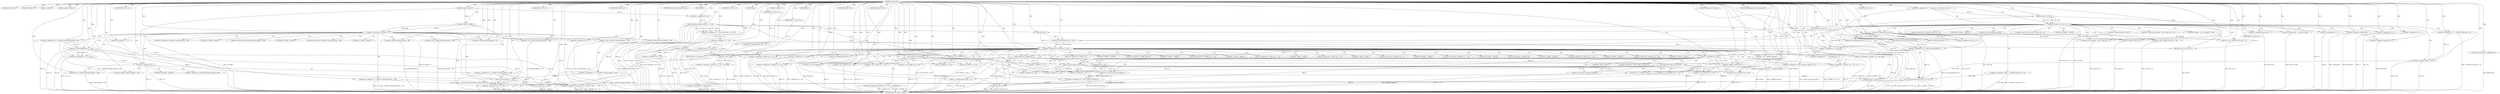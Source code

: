 digraph cache_insert {  
"1000119" [label = "(METHOD,cache_insert)" ]
"1000473" [label = "(METHOD_RETURN,__int64 __fastcall)" ]
"1000120" [label = "(PARAM,const char *a1)" ]
"1000121" [label = "(PARAM,_DWORD *a2)" ]
"1000122" [label = "(PARAM,__int64 a3)" ]
"1000123" [label = "(PARAM,unsigned __int64 a4)" ]
"1000124" [label = "(PARAM,unsigned __int16 a5)" ]
"1000144" [label = "(<operator>.assignment,v8 = a5)" ]
"1000148" [label = "(<operator>.notEquals,(a5 & 0x980) != 0)" ]
"1000149" [label = "(<operator>.and,a5 & 0x980)" ]
"1000154" [label = "(<operator>.assignment,v14 = *(_QWORD *)(dnsmasq_daemon + 456))" ]
"1000157" [label = "(<operator>.cast,(_QWORD *)(dnsmasq_daemon + 456))" ]
"1000159" [label = "(<operator>.addition,dnsmasq_daemon + 456)" ]
"1000163" [label = "(IDENTIFIER,v14,if ( v14 ))" ]
"1000164" [label = "(<operator>.assignment,v15 = v14 >= a4)" ]
"1000166" [label = "(<operator>.greaterEqualsThan,v14 >= a4)" ]
"1000170" [label = "(<operator>.assignment,v15 = 1)" ]
"1000174" [label = "(<operator>.logicalNot,!v15)" ]
"1000176" [label = "(<operator>.assignment,a4 = *(_QWORD *)(dnsmasq_daemon + 456))" ]
"1000179" [label = "(<operator>.cast,(_QWORD *)(dnsmasq_daemon + 456))" ]
"1000181" [label = "(<operator>.addition,dnsmasq_daemon + 456)" ]
"1000184" [label = "(<operator>.assignment,v17 = *(_QWORD *)(dnsmasq_daemon + 448))" ]
"1000187" [label = "(<operator>.cast,(_QWORD *)(dnsmasq_daemon + 448))" ]
"1000189" [label = "(<operator>.addition,dnsmasq_daemon + 448)" ]
"1000193" [label = "(IDENTIFIER,v17,if ( v17 ))" ]
"1000194" [label = "(<operator>.assignment,v18 = v17 > a4)" ]
"1000196" [label = "(<operator>.greaterThan,v17 > a4)" ]
"1000200" [label = "(<operator>.assignment,v18 = 0)" ]
"1000204" [label = "(IDENTIFIER,v18,if ( v18 ))" ]
"1000205" [label = "(<operator>.assignment,a4 = *(_QWORD *)(dnsmasq_daemon + 448))" ]
"1000208" [label = "(<operator>.cast,(_QWORD *)(dnsmasq_daemon + 448))" ]
"1000210" [label = "(<operator>.addition,dnsmasq_daemon + 448)" ]
"1000213" [label = "(<operator>.assignment,v9 = insert_error)" ]
"1000217" [label = "(IDENTIFIER,insert_error,if ( insert_error ))" ]
"1000218" [label = "(IDENTIFIER,L,)" ]
"1000219" [label = "(<operator>.assignment,v10 = cache_scan_free(a1, a2, a3, v8))" ]
"1000221" [label = "(cache_scan_free,cache_scan_free(a1, a2, a3, v8))" ]
"1000226" [label = "(<operator>.assignment,v11 = v10)" ]
"1000230" [label = "(IDENTIFIER,v10,if ( v10 ))" ]
"1000233" [label = "(<operator>.assignment,insert_error = 1)" ]
"1000236" [label = "(IDENTIFIER,L,)" ]
"1000237" [label = "(RETURN,return v11;,return v11;)" ]
"1000238" [label = "(IDENTIFIER,v11,return v11;)" ]
"1000239" [label = "(<operator>.assignment,v20 = v8 & 4)" ]
"1000241" [label = "(<operator>.and,v8 & 4)" ]
"1000245" [label = "(LITERAL,1,while ( 1 ))" ]
"1000247" [label = "(<operator>.assignment,v21 = cache_tail)" ]
"1000251" [label = "(<operator>.logicalNot,!cache_tail)" ]
"1000254" [label = "(<operator>.assignment,insert_error = 1)" ]
"1000257" [label = "(IDENTIFIER,L,)" ]
"1000258" [label = "(<operator>.assignment,v22 = *(unsigned __int16 *)(cache_tail + 52))" ]
"1000261" [label = "(<operator>.cast,(unsigned __int16 *)(cache_tail + 52))" ]
"1000263" [label = "(<operator>.addition,cache_tail + 52)" ]
"1000267" [label = "(<operator>.equals,(v22 & 0xC) == 0)" ]
"1000268" [label = "(<operator>.and,v22 & 0xC)" ]
"1000274" [label = "(IDENTIFIER,v9,if ( v9 ))" ]
"1000277" [label = "(<operator>.logicalNot,!warned_9978)" ]
"1000280" [label = "(<operator>.assignment,warned_9978 = 1)" ]
"1000283" [label = "(<operator>.assignment,insert_error = 1)" ]
"1000286" [label = "(RETURN,return v11;,return v11;)" ]
"1000287" [label = "(IDENTIFIER,v11,return v11;)" ]
"1000289" [label = "(IDENTIFIER,v20,if ( v20 ))" ]
"1000291" [label = "(<operator>.assignment,v23 = *(_QWORD *)(cache_tail + 32))" ]
"1000294" [label = "(<operator>.cast,(_QWORD *)(cache_tail + 32))" ]
"1000296" [label = "(<operator>.addition,cache_tail + 32)" ]
"1000299" [label = "(<operator>.assignment,v29[0] = *(_QWORD *)(cache_tail + 24))" ]
"1000304" [label = "(<operator>.cast,(_QWORD *)(cache_tail + 24))" ]
"1000306" [label = "(<operator>.addition,cache_tail + 24)" ]
"1000309" [label = "(<operator>.assignment,v29[1] = v23)" ]
"1000314" [label = "(<operator>.assignment,v24 = cache_get_name(cache_tail))" ]
"1000316" [label = "(cache_get_name,cache_get_name(cache_tail))" ]
"1000318" [label = "(cache_scan_free,cache_scan_free(v24, v29, a3, v22))" ]
"1000323" [label = "(<operator>.preIncrement,++cache_live_freed)" ]
"1000325" [label = "(<operator>.assignment,v9 = 1)" ]
"1000330" [label = "(<operator>.assignment,v9 = 0)" ]
"1000333" [label = "(<operator>.assignment,v20 = 1)" ]
"1000337" [label = "(<operator>.logicalAnd,a1 && strlen(a1) > 0x31)" ]
"1000339" [label = "(<operator>.greaterThan,strlen(a1) > 0x31)" ]
"1000340" [label = "(strlen,strlen(a1))" ]
"1000344" [label = "(<operator>.assignment,v25 = big_free)" ]
"1000348" [label = "(IDENTIFIER,big_free,if ( big_free ))" ]
"1000350" [label = "(<operator>.assignment,big_free = *(_QWORD *)big_free)" ]
"1000353" [label = "(<operator>.cast,(_QWORD *)big_free)" ]
"1000359" [label = "(<operator>.assignment,insert_error = 1)" ]
"1000362" [label = "(RETURN,return v11;,return v11;)" ]
"1000363" [label = "(IDENTIFIER,v11,return v11;)" ]
"1000365" [label = "(IDENTIFIER,bignames_left,if ( bignames_left ))" ]
"1000366" [label = "(<operator>.preDecrement,--bignames_left)" ]
"1000368" [label = "(cache_unlink,cache_unlink(v21))" ]
"1000370" [label = "(<operator>.assignment,*(_QWORD *)(v21 + 56) = v25)" ]
"1000372" [label = "(<operator>.cast,(_QWORD *)(v21 + 56))" ]
"1000374" [label = "(<operator>.addition,v21 + 56)" ]
"1000378" [label = "(<operator>.assignment,*(_WORD *)(v21 + 52) = v8 | 0x200)" ]
"1000380" [label = "(<operator>.cast,(_WORD *)(v21 + 52))" ]
"1000382" [label = "(<operator>.addition,v21 + 52)" ]
"1000385" [label = "(<operator>.or,v8 | 0x200)" ]
"1000390" [label = "(cache_unlink,cache_unlink(v21))" ]
"1000392" [label = "(<operator>.assignment,*(_WORD *)(v21 + 52) = v8)" ]
"1000394" [label = "(<operator>.cast,(_WORD *)(v21 + 52))" ]
"1000396" [label = "(<operator>.addition,v21 + 52)" ]
"1000401" [label = "(<operator>.logicalNot,!a1)" ]
"1000404" [label = "(<operator>.assignment,*(_BYTE *)cache_get_name(v21) = 0)" ]
"1000406" [label = "(<operator>.cast,(_BYTE *)cache_get_name(v21))" ]
"1000408" [label = "(cache_get_name,cache_get_name(v21))" ]
"1000412" [label = "(<operator>.assignment,v26 = (char *)cache_get_name(v21))" ]
"1000414" [label = "(<operator>.cast,(char *)cache_get_name(v21))" ]
"1000416" [label = "(cache_get_name,cache_get_name(v21))" ]
"1000418" [label = "(strcpy,strcpy(v26, a1))" ]
"1000423" [label = "(IDENTIFIER,a2,if ( a2 ))" ]
"1000425" [label = "(<operator>.assignment,v27 = *((_QWORD *)a2 + 1))" ]
"1000428" [label = "(<operator>.addition,(_QWORD *)a2 + 1)" ]
"1000429" [label = "(<operator>.cast,(_QWORD *)a2)" ]
"1000433" [label = "(<operator>.assignment,*(_QWORD *)(v21 + 24) = *(_QWORD *)a2)" ]
"1000435" [label = "(<operator>.cast,(_QWORD *)(v21 + 24))" ]
"1000437" [label = "(<operator>.addition,v21 + 24)" ]
"1000441" [label = "(<operator>.cast,(_QWORD *)a2)" ]
"1000444" [label = "(<operator>.assignment,*(_QWORD *)(v21 + 32) = v27)" ]
"1000446" [label = "(<operator>.cast,(_QWORD *)(v21 + 32))" ]
"1000448" [label = "(<operator>.addition,v21 + 32)" ]
"1000452" [label = "(<operator>.assignment,*(_QWORD *)(v21 + 40) = a4 + a3)" ]
"1000454" [label = "(<operator>.cast,(_QWORD *)(v21 + 40))" ]
"1000456" [label = "(<operator>.addition,v21 + 40)" ]
"1000459" [label = "(<operator>.addition,a4 + a3)" ]
"1000462" [label = "(<operator>.assignment,*(_QWORD *)v21 = new_chain)" ]
"1000464" [label = "(<operator>.cast,(_QWORD *)v21)" ]
"1000468" [label = "(<operator>.assignment,new_chain = v21)" ]
"1000471" [label = "(RETURN,return v21;,return v21;)" ]
"1000472" [label = "(IDENTIFIER,v21,return v21;)" ]
"1000156" [label = "(<operator>.indirection,*(_QWORD *)(dnsmasq_daemon + 456))" ]
"1000158" [label = "(UNKNOWN,_QWORD *,_QWORD *)" ]
"1000178" [label = "(<operator>.indirection,*(_QWORD *)(dnsmasq_daemon + 456))" ]
"1000180" [label = "(UNKNOWN,_QWORD *,_QWORD *)" ]
"1000186" [label = "(<operator>.indirection,*(_QWORD *)(dnsmasq_daemon + 448))" ]
"1000188" [label = "(UNKNOWN,_QWORD *,_QWORD *)" ]
"1000207" [label = "(<operator>.indirection,*(_QWORD *)(dnsmasq_daemon + 448))" ]
"1000209" [label = "(UNKNOWN,_QWORD *,_QWORD *)" ]
"1000260" [label = "(<operator>.indirection,*(unsigned __int16 *)(cache_tail + 52))" ]
"1000262" [label = "(UNKNOWN,unsigned __int16 *,unsigned __int16 *)" ]
"1000293" [label = "(<operator>.indirection,*(_QWORD *)(cache_tail + 32))" ]
"1000295" [label = "(UNKNOWN,_QWORD *,_QWORD *)" ]
"1000300" [label = "(<operator>.indirectIndexAccess,v29[0])" ]
"1000303" [label = "(<operator>.indirection,*(_QWORD *)(cache_tail + 24))" ]
"1000305" [label = "(UNKNOWN,_QWORD *,_QWORD *)" ]
"1000310" [label = "(<operator>.indirectIndexAccess,v29[1])" ]
"1000352" [label = "(<operator>.indirection,*(_QWORD *)big_free)" ]
"1000354" [label = "(UNKNOWN,_QWORD *,_QWORD *)" ]
"1000371" [label = "(<operator>.indirection,*(_QWORD *)(v21 + 56))" ]
"1000373" [label = "(UNKNOWN,_QWORD *,_QWORD *)" ]
"1000379" [label = "(<operator>.indirection,*(_WORD *)(v21 + 52))" ]
"1000381" [label = "(UNKNOWN,_WORD *,_WORD *)" ]
"1000393" [label = "(<operator>.indirection,*(_WORD *)(v21 + 52))" ]
"1000395" [label = "(UNKNOWN,_WORD *,_WORD *)" ]
"1000405" [label = "(<operator>.indirection,*(_BYTE *)cache_get_name(v21))" ]
"1000407" [label = "(UNKNOWN,_BYTE *,_BYTE *)" ]
"1000415" [label = "(UNKNOWN,char *,char *)" ]
"1000427" [label = "(<operator>.indirection,*((_QWORD *)a2 + 1))" ]
"1000430" [label = "(UNKNOWN,_QWORD *,_QWORD *)" ]
"1000434" [label = "(<operator>.indirection,*(_QWORD *)(v21 + 24))" ]
"1000436" [label = "(UNKNOWN,_QWORD *,_QWORD *)" ]
"1000440" [label = "(<operator>.indirection,*(_QWORD *)a2)" ]
"1000442" [label = "(UNKNOWN,_QWORD *,_QWORD *)" ]
"1000445" [label = "(<operator>.indirection,*(_QWORD *)(v21 + 32))" ]
"1000447" [label = "(UNKNOWN,_QWORD *,_QWORD *)" ]
"1000453" [label = "(<operator>.indirection,*(_QWORD *)(v21 + 40))" ]
"1000455" [label = "(UNKNOWN,_QWORD *,_QWORD *)" ]
"1000463" [label = "(<operator>.indirection,*(_QWORD *)v21)" ]
"1000465" [label = "(UNKNOWN,_QWORD *,_QWORD *)" ]
  "1000258" -> "1000473"  [ label = "DDG: *(unsigned __int16 *)(cache_tail + 52)"] 
  "1000179" -> "1000473"  [ label = "DDG: dnsmasq_daemon + 456"] 
  "1000166" -> "1000473"  [ label = "DDG: v14"] 
  "1000267" -> "1000473"  [ label = "DDG: (v22 & 0xC) == 0"] 
  "1000414" -> "1000473"  [ label = "DDG: cache_get_name(v21)"] 
  "1000468" -> "1000473"  [ label = "DDG: new_chain"] 
  "1000372" -> "1000473"  [ label = "DDG: v21 + 56"] 
  "1000314" -> "1000473"  [ label = "DDG: cache_get_name(cache_tail)"] 
  "1000444" -> "1000473"  [ label = "DDG: *(_QWORD *)(v21 + 32)"] 
  "1000318" -> "1000473"  [ label = "DDG: v22"] 
  "1000350" -> "1000473"  [ label = "DDG: *(_QWORD *)big_free"] 
  "1000221" -> "1000473"  [ label = "DDG: a2"] 
  "1000187" -> "1000473"  [ label = "DDG: dnsmasq_daemon + 448"] 
  "1000164" -> "1000473"  [ label = "DDG: v14 >= a4"] 
  "1000418" -> "1000473"  [ label = "DDG: a1"] 
  "1000318" -> "1000473"  [ label = "DDG: v24"] 
  "1000174" -> "1000473"  [ label = "DDG: !v15"] 
  "1000318" -> "1000473"  [ label = "DDG: a3"] 
  "1000268" -> "1000473"  [ label = "DDG: v22"] 
  "1000124" -> "1000473"  [ label = "DDG: a5"] 
  "1000337" -> "1000473"  [ label = "DDG: a1 && strlen(a1) > 0x31"] 
  "1000350" -> "1000473"  [ label = "DDG: big_free"] 
  "1000176" -> "1000473"  [ label = "DDG: *(_QWORD *)(dnsmasq_daemon + 456)"] 
  "1000333" -> "1000473"  [ label = "DDG: v20"] 
  "1000210" -> "1000473"  [ label = "DDG: dnsmasq_daemon"] 
  "1000401" -> "1000473"  [ label = "DDG: !a1"] 
  "1000309" -> "1000473"  [ label = "DDG: v23"] 
  "1000392" -> "1000473"  [ label = "DDG: *(_WORD *)(v21 + 52)"] 
  "1000219" -> "1000473"  [ label = "DDG: cache_scan_free(a1, a2, a3, v8)"] 
  "1000446" -> "1000473"  [ label = "DDG: v21 + 32"] 
  "1000233" -> "1000473"  [ label = "DDG: insert_error"] 
  "1000294" -> "1000473"  [ label = "DDG: cache_tail + 32"] 
  "1000380" -> "1000473"  [ label = "DDG: v21 + 52"] 
  "1000318" -> "1000473"  [ label = "DDG: v29"] 
  "1000401" -> "1000473"  [ label = "DDG: a1"] 
  "1000213" -> "1000473"  [ label = "DDG: v9"] 
  "1000433" -> "1000473"  [ label = "DDG: *(_QWORD *)a2"] 
  "1000226" -> "1000473"  [ label = "DDG: v11"] 
  "1000239" -> "1000473"  [ label = "DDG: v8 & 4"] 
  "1000368" -> "1000473"  [ label = "DDG: cache_unlink(v21)"] 
  "1000435" -> "1000473"  [ label = "DDG: v21 + 24"] 
  "1000267" -> "1000473"  [ label = "DDG: v22 & 0xC"] 
  "1000221" -> "1000473"  [ label = "DDG: a3"] 
  "1000149" -> "1000473"  [ label = "DDG: a5"] 
  "1000148" -> "1000473"  [ label = "DDG: a5 & 0x980"] 
  "1000344" -> "1000473"  [ label = "DDG: v25"] 
  "1000309" -> "1000473"  [ label = "DDG: v29[1]"] 
  "1000452" -> "1000473"  [ label = "DDG: *(_QWORD *)(v21 + 40)"] 
  "1000148" -> "1000473"  [ label = "DDG: (a5 & 0x980) != 0"] 
  "1000154" -> "1000473"  [ label = "DDG: v14"] 
  "1000418" -> "1000473"  [ label = "DDG: v26"] 
  "1000189" -> "1000473"  [ label = "DDG: dnsmasq_daemon"] 
  "1000213" -> "1000473"  [ label = "DDG: insert_error"] 
  "1000378" -> "1000473"  [ label = "DDG: v8 | 0x200"] 
  "1000277" -> "1000473"  [ label = "DDG: !warned_9978"] 
  "1000261" -> "1000473"  [ label = "DDG: cache_tail + 52"] 
  "1000344" -> "1000473"  [ label = "DDG: big_free"] 
  "1000366" -> "1000473"  [ label = "DDG: bignames_left"] 
  "1000291" -> "1000473"  [ label = "DDG: *(_QWORD *)(cache_tail + 32)"] 
  "1000157" -> "1000473"  [ label = "DDG: dnsmasq_daemon + 456"] 
  "1000254" -> "1000473"  [ label = "DDG: insert_error"] 
  "1000468" -> "1000473"  [ label = "DDG: v21"] 
  "1000184" -> "1000473"  [ label = "DDG: v17"] 
  "1000205" -> "1000473"  [ label = "DDG: *(_QWORD *)(dnsmasq_daemon + 448)"] 
  "1000221" -> "1000473"  [ label = "DDG: a1"] 
  "1000462" -> "1000473"  [ label = "DDG: *(_QWORD *)v21"] 
  "1000378" -> "1000473"  [ label = "DDG: *(_WORD *)(v21 + 52)"] 
  "1000247" -> "1000473"  [ label = "DDG: v21"] 
  "1000221" -> "1000473"  [ label = "DDG: v8"] 
  "1000299" -> "1000473"  [ label = "DDG: *(_QWORD *)(cache_tail + 24)"] 
  "1000196" -> "1000473"  [ label = "DDG: a4"] 
  "1000316" -> "1000473"  [ label = "DDG: cache_tail"] 
  "1000406" -> "1000473"  [ label = "DDG: cache_get_name(v21)"] 
  "1000444" -> "1000473"  [ label = "DDG: v27"] 
  "1000433" -> "1000473"  [ label = "DDG: *(_QWORD *)(v21 + 24)"] 
  "1000280" -> "1000473"  [ label = "DDG: warned_9978"] 
  "1000154" -> "1000473"  [ label = "DDG: *(_QWORD *)(dnsmasq_daemon + 456)"] 
  "1000304" -> "1000473"  [ label = "DDG: cache_tail + 24"] 
  "1000299" -> "1000473"  [ label = "DDG: v29[0]"] 
  "1000200" -> "1000473"  [ label = "DDG: v18"] 
  "1000205" -> "1000473"  [ label = "DDG: a4"] 
  "1000226" -> "1000473"  [ label = "DDG: v10"] 
  "1000176" -> "1000473"  [ label = "DDG: a4"] 
  "1000370" -> "1000473"  [ label = "DDG: v25"] 
  "1000194" -> "1000473"  [ label = "DDG: v17 > a4"] 
  "1000337" -> "1000473"  [ label = "DDG: strlen(a1) > 0x31"] 
  "1000241" -> "1000473"  [ label = "DDG: v8"] 
  "1000394" -> "1000473"  [ label = "DDG: v21 + 52"] 
  "1000277" -> "1000473"  [ label = "DDG: warned_9978"] 
  "1000263" -> "1000473"  [ label = "DDG: cache_tail"] 
  "1000452" -> "1000473"  [ label = "DDG: a4 + a3"] 
  "1000208" -> "1000473"  [ label = "DDG: dnsmasq_daemon + 448"] 
  "1000283" -> "1000473"  [ label = "DDG: insert_error"] 
  "1000404" -> "1000473"  [ label = "DDG: *(_BYTE *)cache_get_name(v21)"] 
  "1000392" -> "1000473"  [ label = "DDG: v8"] 
  "1000339" -> "1000473"  [ label = "DDG: strlen(a1)"] 
  "1000194" -> "1000473"  [ label = "DDG: v18"] 
  "1000318" -> "1000473"  [ label = "DDG: cache_scan_free(v24, v29, a3, v22)"] 
  "1000174" -> "1000473"  [ label = "DDG: v15"] 
  "1000196" -> "1000473"  [ label = "DDG: v17"] 
  "1000459" -> "1000473"  [ label = "DDG: a3"] 
  "1000325" -> "1000473"  [ label = "DDG: v9"] 
  "1000441" -> "1000473"  [ label = "DDG: a2"] 
  "1000239" -> "1000473"  [ label = "DDG: v20"] 
  "1000454" -> "1000473"  [ label = "DDG: v21 + 40"] 
  "1000337" -> "1000473"  [ label = "DDG: a1"] 
  "1000370" -> "1000473"  [ label = "DDG: *(_QWORD *)(v21 + 56)"] 
  "1000323" -> "1000473"  [ label = "DDG: cache_live_freed"] 
  "1000425" -> "1000473"  [ label = "DDG: *((_QWORD *)a2 + 1)"] 
  "1000166" -> "1000473"  [ label = "DDG: a4"] 
  "1000385" -> "1000473"  [ label = "DDG: v8"] 
  "1000390" -> "1000473"  [ label = "DDG: cache_unlink(v21)"] 
  "1000184" -> "1000473"  [ label = "DDG: *(_QWORD *)(dnsmasq_daemon + 448)"] 
  "1000459" -> "1000473"  [ label = "DDG: a4"] 
  "1000251" -> "1000473"  [ label = "DDG: !cache_tail"] 
  "1000412" -> "1000473"  [ label = "DDG: (char *)cache_get_name(v21)"] 
  "1000418" -> "1000473"  [ label = "DDG: strcpy(v26, a1)"] 
  "1000359" -> "1000473"  [ label = "DDG: insert_error"] 
  "1000330" -> "1000473"  [ label = "DDG: v9"] 
  "1000237" -> "1000473"  [ label = "DDG: <RET>"] 
  "1000362" -> "1000473"  [ label = "DDG: <RET>"] 
  "1000286" -> "1000473"  [ label = "DDG: <RET>"] 
  "1000471" -> "1000473"  [ label = "DDG: <RET>"] 
  "1000119" -> "1000120"  [ label = "DDG: "] 
  "1000119" -> "1000121"  [ label = "DDG: "] 
  "1000119" -> "1000122"  [ label = "DDG: "] 
  "1000119" -> "1000123"  [ label = "DDG: "] 
  "1000119" -> "1000124"  [ label = "DDG: "] 
  "1000124" -> "1000144"  [ label = "DDG: a5"] 
  "1000119" -> "1000144"  [ label = "DDG: "] 
  "1000149" -> "1000148"  [ label = "DDG: a5"] 
  "1000149" -> "1000148"  [ label = "DDG: 0x980"] 
  "1000124" -> "1000149"  [ label = "DDG: a5"] 
  "1000119" -> "1000149"  [ label = "DDG: "] 
  "1000119" -> "1000148"  [ label = "DDG: "] 
  "1000119" -> "1000154"  [ label = "DDG: "] 
  "1000119" -> "1000157"  [ label = "DDG: "] 
  "1000119" -> "1000159"  [ label = "DDG: "] 
  "1000119" -> "1000163"  [ label = "DDG: "] 
  "1000166" -> "1000164"  [ label = "DDG: v14"] 
  "1000166" -> "1000164"  [ label = "DDG: a4"] 
  "1000119" -> "1000164"  [ label = "DDG: "] 
  "1000154" -> "1000166"  [ label = "DDG: v14"] 
  "1000119" -> "1000166"  [ label = "DDG: "] 
  "1000119" -> "1000170"  [ label = "DDG: "] 
  "1000170" -> "1000174"  [ label = "DDG: v15"] 
  "1000164" -> "1000174"  [ label = "DDG: v15"] 
  "1000119" -> "1000174"  [ label = "DDG: "] 
  "1000119" -> "1000176"  [ label = "DDG: "] 
  "1000119" -> "1000179"  [ label = "DDG: "] 
  "1000119" -> "1000181"  [ label = "DDG: "] 
  "1000119" -> "1000184"  [ label = "DDG: "] 
  "1000119" -> "1000187"  [ label = "DDG: "] 
  "1000119" -> "1000189"  [ label = "DDG: "] 
  "1000119" -> "1000193"  [ label = "DDG: "] 
  "1000196" -> "1000194"  [ label = "DDG: v17"] 
  "1000196" -> "1000194"  [ label = "DDG: a4"] 
  "1000119" -> "1000194"  [ label = "DDG: "] 
  "1000184" -> "1000196"  [ label = "DDG: v17"] 
  "1000119" -> "1000196"  [ label = "DDG: "] 
  "1000176" -> "1000196"  [ label = "DDG: a4"] 
  "1000166" -> "1000196"  [ label = "DDG: a4"] 
  "1000119" -> "1000200"  [ label = "DDG: "] 
  "1000119" -> "1000204"  [ label = "DDG: "] 
  "1000119" -> "1000205"  [ label = "DDG: "] 
  "1000119" -> "1000208"  [ label = "DDG: "] 
  "1000119" -> "1000210"  [ label = "DDG: "] 
  "1000119" -> "1000213"  [ label = "DDG: "] 
  "1000119" -> "1000217"  [ label = "DDG: "] 
  "1000119" -> "1000218"  [ label = "DDG: "] 
  "1000221" -> "1000219"  [ label = "DDG: a1"] 
  "1000221" -> "1000219"  [ label = "DDG: a2"] 
  "1000221" -> "1000219"  [ label = "DDG: a3"] 
  "1000221" -> "1000219"  [ label = "DDG: v8"] 
  "1000119" -> "1000219"  [ label = "DDG: "] 
  "1000119" -> "1000221"  [ label = "DDG: "] 
  "1000144" -> "1000221"  [ label = "DDG: v8"] 
  "1000219" -> "1000226"  [ label = "DDG: v10"] 
  "1000119" -> "1000226"  [ label = "DDG: "] 
  "1000119" -> "1000230"  [ label = "DDG: "] 
  "1000119" -> "1000233"  [ label = "DDG: "] 
  "1000119" -> "1000236"  [ label = "DDG: "] 
  "1000238" -> "1000237"  [ label = "DDG: v11"] 
  "1000226" -> "1000237"  [ label = "DDG: v11"] 
  "1000119" -> "1000238"  [ label = "DDG: "] 
  "1000241" -> "1000239"  [ label = "DDG: v8"] 
  "1000241" -> "1000239"  [ label = "DDG: 4"] 
  "1000119" -> "1000239"  [ label = "DDG: "] 
  "1000221" -> "1000241"  [ label = "DDG: v8"] 
  "1000119" -> "1000241"  [ label = "DDG: "] 
  "1000119" -> "1000245"  [ label = "DDG: "] 
  "1000316" -> "1000247"  [ label = "DDG: cache_tail"] 
  "1000119" -> "1000247"  [ label = "DDG: "] 
  "1000251" -> "1000247"  [ label = "DDG: cache_tail"] 
  "1000119" -> "1000251"  [ label = "DDG: "] 
  "1000316" -> "1000251"  [ label = "DDG: cache_tail"] 
  "1000119" -> "1000254"  [ label = "DDG: "] 
  "1000119" -> "1000257"  [ label = "DDG: "] 
  "1000119" -> "1000258"  [ label = "DDG: "] 
  "1000251" -> "1000261"  [ label = "DDG: cache_tail"] 
  "1000119" -> "1000261"  [ label = "DDG: "] 
  "1000251" -> "1000263"  [ label = "DDG: cache_tail"] 
  "1000119" -> "1000263"  [ label = "DDG: "] 
  "1000268" -> "1000267"  [ label = "DDG: v22"] 
  "1000268" -> "1000267"  [ label = "DDG: 0xC"] 
  "1000258" -> "1000268"  [ label = "DDG: v22"] 
  "1000119" -> "1000268"  [ label = "DDG: "] 
  "1000119" -> "1000267"  [ label = "DDG: "] 
  "1000119" -> "1000274"  [ label = "DDG: "] 
  "1000119" -> "1000277"  [ label = "DDG: "] 
  "1000119" -> "1000280"  [ label = "DDG: "] 
  "1000119" -> "1000283"  [ label = "DDG: "] 
  "1000287" -> "1000286"  [ label = "DDG: v11"] 
  "1000226" -> "1000286"  [ label = "DDG: v11"] 
  "1000119" -> "1000287"  [ label = "DDG: "] 
  "1000119" -> "1000289"  [ label = "DDG: "] 
  "1000119" -> "1000291"  [ label = "DDG: "] 
  "1000119" -> "1000294"  [ label = "DDG: "] 
  "1000251" -> "1000294"  [ label = "DDG: cache_tail"] 
  "1000119" -> "1000296"  [ label = "DDG: "] 
  "1000251" -> "1000296"  [ label = "DDG: cache_tail"] 
  "1000119" -> "1000304"  [ label = "DDG: "] 
  "1000251" -> "1000304"  [ label = "DDG: cache_tail"] 
  "1000119" -> "1000306"  [ label = "DDG: "] 
  "1000251" -> "1000306"  [ label = "DDG: cache_tail"] 
  "1000291" -> "1000309"  [ label = "DDG: v23"] 
  "1000119" -> "1000309"  [ label = "DDG: "] 
  "1000316" -> "1000314"  [ label = "DDG: cache_tail"] 
  "1000119" -> "1000314"  [ label = "DDG: "] 
  "1000119" -> "1000316"  [ label = "DDG: "] 
  "1000251" -> "1000316"  [ label = "DDG: cache_tail"] 
  "1000314" -> "1000318"  [ label = "DDG: v24"] 
  "1000119" -> "1000318"  [ label = "DDG: "] 
  "1000309" -> "1000318"  [ label = "DDG: v29[1]"] 
  "1000299" -> "1000318"  [ label = "DDG: v29[0]"] 
  "1000221" -> "1000318"  [ label = "DDG: a3"] 
  "1000268" -> "1000318"  [ label = "DDG: v22"] 
  "1000119" -> "1000323"  [ label = "DDG: "] 
  "1000119" -> "1000325"  [ label = "DDG: "] 
  "1000119" -> "1000330"  [ label = "DDG: "] 
  "1000119" -> "1000333"  [ label = "DDG: "] 
  "1000340" -> "1000337"  [ label = "DDG: a1"] 
  "1000221" -> "1000337"  [ label = "DDG: a1"] 
  "1000119" -> "1000337"  [ label = "DDG: "] 
  "1000339" -> "1000337"  [ label = "DDG: strlen(a1)"] 
  "1000339" -> "1000337"  [ label = "DDG: 0x31"] 
  "1000340" -> "1000339"  [ label = "DDG: a1"] 
  "1000221" -> "1000340"  [ label = "DDG: a1"] 
  "1000119" -> "1000340"  [ label = "DDG: "] 
  "1000119" -> "1000339"  [ label = "DDG: "] 
  "1000119" -> "1000344"  [ label = "DDG: "] 
  "1000119" -> "1000348"  [ label = "DDG: "] 
  "1000119" -> "1000350"  [ label = "DDG: "] 
  "1000119" -> "1000353"  [ label = "DDG: "] 
  "1000119" -> "1000359"  [ label = "DDG: "] 
  "1000363" -> "1000362"  [ label = "DDG: v11"] 
  "1000226" -> "1000362"  [ label = "DDG: v11"] 
  "1000119" -> "1000363"  [ label = "DDG: "] 
  "1000119" -> "1000365"  [ label = "DDG: "] 
  "1000119" -> "1000366"  [ label = "DDG: "] 
  "1000247" -> "1000368"  [ label = "DDG: v21"] 
  "1000119" -> "1000368"  [ label = "DDG: "] 
  "1000344" -> "1000370"  [ label = "DDG: v25"] 
  "1000119" -> "1000370"  [ label = "DDG: "] 
  "1000368" -> "1000372"  [ label = "DDG: v21"] 
  "1000119" -> "1000372"  [ label = "DDG: "] 
  "1000368" -> "1000374"  [ label = "DDG: v21"] 
  "1000119" -> "1000374"  [ label = "DDG: "] 
  "1000385" -> "1000378"  [ label = "DDG: v8"] 
  "1000385" -> "1000378"  [ label = "DDG: 0x200"] 
  "1000119" -> "1000380"  [ label = "DDG: "] 
  "1000368" -> "1000380"  [ label = "DDG: v21"] 
  "1000119" -> "1000382"  [ label = "DDG: "] 
  "1000368" -> "1000382"  [ label = "DDG: v21"] 
  "1000241" -> "1000385"  [ label = "DDG: v8"] 
  "1000119" -> "1000385"  [ label = "DDG: "] 
  "1000247" -> "1000390"  [ label = "DDG: v21"] 
  "1000119" -> "1000390"  [ label = "DDG: "] 
  "1000241" -> "1000392"  [ label = "DDG: v8"] 
  "1000119" -> "1000392"  [ label = "DDG: "] 
  "1000390" -> "1000394"  [ label = "DDG: v21"] 
  "1000119" -> "1000394"  [ label = "DDG: "] 
  "1000390" -> "1000396"  [ label = "DDG: v21"] 
  "1000119" -> "1000396"  [ label = "DDG: "] 
  "1000337" -> "1000401"  [ label = "DDG: a1"] 
  "1000119" -> "1000401"  [ label = "DDG: "] 
  "1000119" -> "1000404"  [ label = "DDG: "] 
  "1000408" -> "1000406"  [ label = "DDG: v21"] 
  "1000119" -> "1000408"  [ label = "DDG: "] 
  "1000390" -> "1000408"  [ label = "DDG: v21"] 
  "1000414" -> "1000412"  [ label = "DDG: cache_get_name(v21)"] 
  "1000119" -> "1000412"  [ label = "DDG: "] 
  "1000416" -> "1000414"  [ label = "DDG: v21"] 
  "1000119" -> "1000416"  [ label = "DDG: "] 
  "1000390" -> "1000416"  [ label = "DDG: v21"] 
  "1000368" -> "1000416"  [ label = "DDG: v21"] 
  "1000412" -> "1000418"  [ label = "DDG: v26"] 
  "1000119" -> "1000418"  [ label = "DDG: "] 
  "1000401" -> "1000418"  [ label = "DDG: a1"] 
  "1000337" -> "1000418"  [ label = "DDG: a1"] 
  "1000119" -> "1000423"  [ label = "DDG: "] 
  "1000119" -> "1000425"  [ label = "DDG: "] 
  "1000429" -> "1000428"  [ label = "DDG: a2"] 
  "1000221" -> "1000429"  [ label = "DDG: a2"] 
  "1000119" -> "1000429"  [ label = "DDG: "] 
  "1000119" -> "1000428"  [ label = "DDG: "] 
  "1000416" -> "1000435"  [ label = "DDG: v21"] 
  "1000408" -> "1000435"  [ label = "DDG: v21"] 
  "1000119" -> "1000435"  [ label = "DDG: "] 
  "1000416" -> "1000437"  [ label = "DDG: v21"] 
  "1000408" -> "1000437"  [ label = "DDG: v21"] 
  "1000119" -> "1000437"  [ label = "DDG: "] 
  "1000429" -> "1000441"  [ label = "DDG: a2"] 
  "1000119" -> "1000441"  [ label = "DDG: "] 
  "1000425" -> "1000444"  [ label = "DDG: v27"] 
  "1000119" -> "1000444"  [ label = "DDG: "] 
  "1000119" -> "1000446"  [ label = "DDG: "] 
  "1000416" -> "1000446"  [ label = "DDG: v21"] 
  "1000408" -> "1000446"  [ label = "DDG: v21"] 
  "1000119" -> "1000448"  [ label = "DDG: "] 
  "1000416" -> "1000448"  [ label = "DDG: v21"] 
  "1000408" -> "1000448"  [ label = "DDG: v21"] 
  "1000196" -> "1000452"  [ label = "DDG: a4"] 
  "1000205" -> "1000452"  [ label = "DDG: a4"] 
  "1000176" -> "1000452"  [ label = "DDG: a4"] 
  "1000166" -> "1000452"  [ label = "DDG: a4"] 
  "1000119" -> "1000452"  [ label = "DDG: "] 
  "1000318" -> "1000452"  [ label = "DDG: a3"] 
  "1000221" -> "1000452"  [ label = "DDG: a3"] 
  "1000416" -> "1000454"  [ label = "DDG: v21"] 
  "1000408" -> "1000454"  [ label = "DDG: v21"] 
  "1000119" -> "1000454"  [ label = "DDG: "] 
  "1000416" -> "1000456"  [ label = "DDG: v21"] 
  "1000408" -> "1000456"  [ label = "DDG: v21"] 
  "1000119" -> "1000456"  [ label = "DDG: "] 
  "1000196" -> "1000459"  [ label = "DDG: a4"] 
  "1000205" -> "1000459"  [ label = "DDG: a4"] 
  "1000176" -> "1000459"  [ label = "DDG: a4"] 
  "1000166" -> "1000459"  [ label = "DDG: a4"] 
  "1000119" -> "1000459"  [ label = "DDG: "] 
  "1000318" -> "1000459"  [ label = "DDG: a3"] 
  "1000221" -> "1000459"  [ label = "DDG: a3"] 
  "1000119" -> "1000462"  [ label = "DDG: "] 
  "1000119" -> "1000464"  [ label = "DDG: "] 
  "1000416" -> "1000464"  [ label = "DDG: v21"] 
  "1000408" -> "1000464"  [ label = "DDG: v21"] 
  "1000464" -> "1000468"  [ label = "DDG: v21"] 
  "1000119" -> "1000468"  [ label = "DDG: "] 
  "1000472" -> "1000471"  [ label = "DDG: v21"] 
  "1000464" -> "1000471"  [ label = "DDG: v21"] 
  "1000119" -> "1000471"  [ label = "DDG: "] 
  "1000119" -> "1000472"  [ label = "DDG: "] 
  "1000148" -> "1000159"  [ label = "CDG: "] 
  "1000148" -> "1000158"  [ label = "CDG: "] 
  "1000148" -> "1000157"  [ label = "CDG: "] 
  "1000148" -> "1000156"  [ label = "CDG: "] 
  "1000148" -> "1000154"  [ label = "CDG: "] 
  "1000148" -> "1000174"  [ label = "CDG: "] 
  "1000148" -> "1000189"  [ label = "CDG: "] 
  "1000148" -> "1000188"  [ label = "CDG: "] 
  "1000148" -> "1000187"  [ label = "CDG: "] 
  "1000148" -> "1000186"  [ label = "CDG: "] 
  "1000148" -> "1000184"  [ label = "CDG: "] 
  "1000148" -> "1000170"  [ label = "CDG: "] 
  "1000148" -> "1000166"  [ label = "CDG: "] 
  "1000148" -> "1000164"  [ label = "CDG: "] 
  "1000148" -> "1000208"  [ label = "CDG: "] 
  "1000148" -> "1000207"  [ label = "CDG: "] 
  "1000148" -> "1000205"  [ label = "CDG: "] 
  "1000148" -> "1000210"  [ label = "CDG: "] 
  "1000148" -> "1000209"  [ label = "CDG: "] 
  "1000148" -> "1000200"  [ label = "CDG: "] 
  "1000148" -> "1000196"  [ label = "CDG: "] 
  "1000148" -> "1000194"  [ label = "CDG: "] 
  "1000174" -> "1000176"  [ label = "CDG: "] 
  "1000174" -> "1000181"  [ label = "CDG: "] 
  "1000174" -> "1000180"  [ label = "CDG: "] 
  "1000174" -> "1000179"  [ label = "CDG: "] 
  "1000174" -> "1000178"  [ label = "CDG: "] 
  "1000251" -> "1000254"  [ label = "CDG: "] 
  "1000267" -> "1000337"  [ label = "CDG: "] 
  "1000267" -> "1000286"  [ label = "CDG: "] 
  "1000267" -> "1000283"  [ label = "CDG: "] 
  "1000267" -> "1000277"  [ label = "CDG: "] 
  "1000267" -> "1000251"  [ label = "CDG: "] 
  "1000267" -> "1000247"  [ label = "CDG: "] 
  "1000267" -> "1000268"  [ label = "CDG: "] 
  "1000267" -> "1000267"  [ label = "CDG: "] 
  "1000267" -> "1000263"  [ label = "CDG: "] 
  "1000267" -> "1000262"  [ label = "CDG: "] 
  "1000267" -> "1000261"  [ label = "CDG: "] 
  "1000267" -> "1000260"  [ label = "CDG: "] 
  "1000267" -> "1000258"  [ label = "CDG: "] 
  "1000267" -> "1000340"  [ label = "CDG: "] 
  "1000267" -> "1000339"  [ label = "CDG: "] 
  "1000267" -> "1000304"  [ label = "CDG: "] 
  "1000267" -> "1000303"  [ label = "CDG: "] 
  "1000267" -> "1000300"  [ label = "CDG: "] 
  "1000267" -> "1000299"  [ label = "CDG: "] 
  "1000267" -> "1000296"  [ label = "CDG: "] 
  "1000267" -> "1000295"  [ label = "CDG: "] 
  "1000267" -> "1000294"  [ label = "CDG: "] 
  "1000267" -> "1000293"  [ label = "CDG: "] 
  "1000267" -> "1000291"  [ label = "CDG: "] 
  "1000267" -> "1000318"  [ label = "CDG: "] 
  "1000267" -> "1000316"  [ label = "CDG: "] 
  "1000267" -> "1000314"  [ label = "CDG: "] 
  "1000267" -> "1000310"  [ label = "CDG: "] 
  "1000267" -> "1000309"  [ label = "CDG: "] 
  "1000267" -> "1000306"  [ label = "CDG: "] 
  "1000267" -> "1000305"  [ label = "CDG: "] 
  "1000267" -> "1000333"  [ label = "CDG: "] 
  "1000267" -> "1000330"  [ label = "CDG: "] 
  "1000267" -> "1000325"  [ label = "CDG: "] 
  "1000267" -> "1000323"  [ label = "CDG: "] 
  "1000277" -> "1000280"  [ label = "CDG: "] 
  "1000337" -> "1000464"  [ label = "CDG: "] 
  "1000337" -> "1000463"  [ label = "CDG: "] 
  "1000337" -> "1000462"  [ label = "CDG: "] 
  "1000337" -> "1000459"  [ label = "CDG: "] 
  "1000337" -> "1000456"  [ label = "CDG: "] 
  "1000337" -> "1000455"  [ label = "CDG: "] 
  "1000337" -> "1000454"  [ label = "CDG: "] 
  "1000337" -> "1000453"  [ label = "CDG: "] 
  "1000337" -> "1000452"  [ label = "CDG: "] 
  "1000337" -> "1000471"  [ label = "CDG: "] 
  "1000337" -> "1000468"  [ label = "CDG: "] 
  "1000337" -> "1000465"  [ label = "CDG: "] 
  "1000337" -> "1000344"  [ label = "CDG: "] 
  "1000337" -> "1000396"  [ label = "CDG: "] 
  "1000337" -> "1000395"  [ label = "CDG: "] 
  "1000337" -> "1000394"  [ label = "CDG: "] 
  "1000337" -> "1000393"  [ label = "CDG: "] 
  "1000337" -> "1000392"  [ label = "CDG: "] 
  "1000337" -> "1000390"  [ label = "CDG: "] 
  "1000337" -> "1000401"  [ label = "CDG: "] 
  "1000337" -> "1000430"  [ label = "CDG: "] 
  "1000337" -> "1000429"  [ label = "CDG: "] 
  "1000337" -> "1000428"  [ label = "CDG: "] 
  "1000337" -> "1000427"  [ label = "CDG: "] 
  "1000337" -> "1000425"  [ label = "CDG: "] 
  "1000337" -> "1000448"  [ label = "CDG: "] 
  "1000337" -> "1000447"  [ label = "CDG: "] 
  "1000337" -> "1000446"  [ label = "CDG: "] 
  "1000337" -> "1000445"  [ label = "CDG: "] 
  "1000337" -> "1000444"  [ label = "CDG: "] 
  "1000337" -> "1000442"  [ label = "CDG: "] 
  "1000337" -> "1000441"  [ label = "CDG: "] 
  "1000337" -> "1000440"  [ label = "CDG: "] 
  "1000337" -> "1000437"  [ label = "CDG: "] 
  "1000337" -> "1000436"  [ label = "CDG: "] 
  "1000337" -> "1000435"  [ label = "CDG: "] 
  "1000337" -> "1000434"  [ label = "CDG: "] 
  "1000337" -> "1000433"  [ label = "CDG: "] 
  "1000337" -> "1000418"  [ label = "CDG: "] 
  "1000337" -> "1000352"  [ label = "CDG: "] 
  "1000337" -> "1000350"  [ label = "CDG: "] 
  "1000337" -> "1000368"  [ label = "CDG: "] 
  "1000337" -> "1000362"  [ label = "CDG: "] 
  "1000337" -> "1000359"  [ label = "CDG: "] 
  "1000337" -> "1000354"  [ label = "CDG: "] 
  "1000337" -> "1000353"  [ label = "CDG: "] 
  "1000337" -> "1000382"  [ label = "CDG: "] 
  "1000337" -> "1000381"  [ label = "CDG: "] 
  "1000337" -> "1000380"  [ label = "CDG: "] 
  "1000337" -> "1000379"  [ label = "CDG: "] 
  "1000337" -> "1000378"  [ label = "CDG: "] 
  "1000337" -> "1000374"  [ label = "CDG: "] 
  "1000337" -> "1000373"  [ label = "CDG: "] 
  "1000337" -> "1000372"  [ label = "CDG: "] 
  "1000337" -> "1000371"  [ label = "CDG: "] 
  "1000337" -> "1000370"  [ label = "CDG: "] 
  "1000337" -> "1000385"  [ label = "CDG: "] 
  "1000337" -> "1000416"  [ label = "CDG: "] 
  "1000337" -> "1000415"  [ label = "CDG: "] 
  "1000337" -> "1000414"  [ label = "CDG: "] 
  "1000337" -> "1000412"  [ label = "CDG: "] 
  "1000401" -> "1000418"  [ label = "CDG: "] 
  "1000401" -> "1000416"  [ label = "CDG: "] 
  "1000401" -> "1000415"  [ label = "CDG: "] 
  "1000401" -> "1000414"  [ label = "CDG: "] 
  "1000401" -> "1000412"  [ label = "CDG: "] 
  "1000401" -> "1000408"  [ label = "CDG: "] 
  "1000401" -> "1000407"  [ label = "CDG: "] 
  "1000401" -> "1000406"  [ label = "CDG: "] 
  "1000401" -> "1000405"  [ label = "CDG: "] 
  "1000401" -> "1000404"  [ label = "CDG: "] 
}
